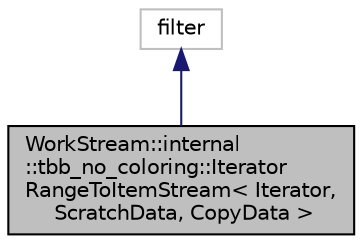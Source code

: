 digraph "WorkStream::internal::tbb_no_coloring::IteratorRangeToItemStream&lt; Iterator, ScratchData, CopyData &gt;"
{
 // LATEX_PDF_SIZE
  edge [fontname="Helvetica",fontsize="10",labelfontname="Helvetica",labelfontsize="10"];
  node [fontname="Helvetica",fontsize="10",shape=record];
  Node1 [label="WorkStream::internal\l::tbb_no_coloring::Iterator\lRangeToItemStream\< Iterator,\l ScratchData, CopyData \>",height=0.2,width=0.4,color="black", fillcolor="grey75", style="filled", fontcolor="black",tooltip=" "];
  Node2 -> Node1 [dir="back",color="midnightblue",fontsize="10",style="solid",fontname="Helvetica"];
  Node2 [label="filter",height=0.2,width=0.4,color="grey75", fillcolor="white", style="filled",tooltip=" "];
}
